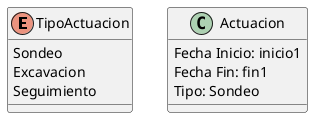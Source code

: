@startUML
enum TipoActuacion{
    Sondeo 
    Excavacion 
    Seguimiento
}
class Actuacion{
Fecha Inicio: inicio1
Fecha Fin: fin1
Tipo: Sondeo
}
@endUML